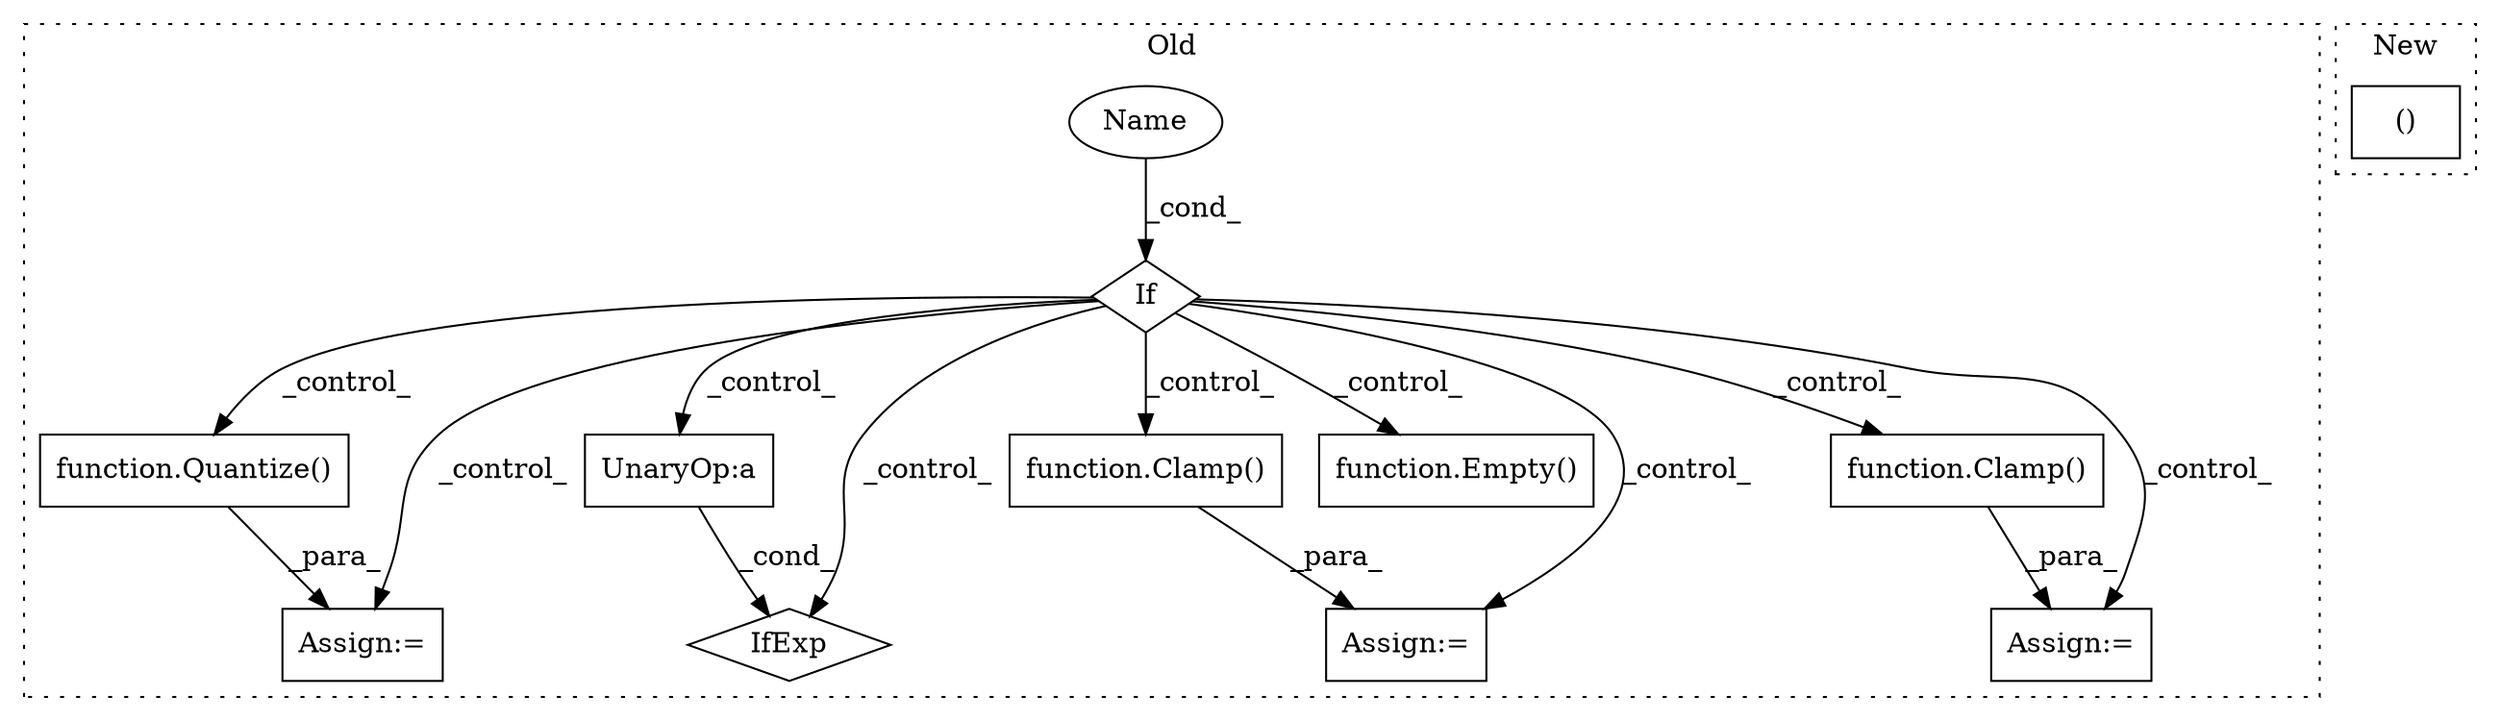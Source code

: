 digraph G {
subgraph cluster0 {
1 [label="function.Quantize()" a="75" s="16311" l="66" shape="box"];
3 [label="If" a="96" s="16266,16281" l="3,14" shape="diamond"];
4 [label="function.Clamp()" a="75" s="16605" l="30" shape="box"];
5 [label="UnaryOp:a" a="61" s="16420" l="8" shape="box"];
6 [label="function.Clamp()" a="75" s="16477" l="52" shape="box"];
7 [label="IfExp" a="51" s="16416,16428" l="4,6" shape="diamond"];
8 [label="Name" a="87" s="16269" l="12" shape="ellipse"];
9 [label="function.Empty()" a="75" s="16572" l="7" shape="box"];
10 [label="Assign:=" a="68" s="16308" l="3" shape="box"];
11 [label="Assign:=" a="68" s="16474" l="3" shape="box"];
12 [label="Assign:=" a="68" s="16602" l="3" shape="box"];
label = "Old";
style="dotted";
}
subgraph cluster1 {
2 [label="()" a="54" s="17401" l="12" shape="box"];
label = "New";
style="dotted";
}
1 -> 10 [label="_para_"];
3 -> 12 [label="_control_"];
3 -> 1 [label="_control_"];
3 -> 5 [label="_control_"];
3 -> 6 [label="_control_"];
3 -> 4 [label="_control_"];
3 -> 7 [label="_control_"];
3 -> 10 [label="_control_"];
3 -> 9 [label="_control_"];
3 -> 11 [label="_control_"];
4 -> 12 [label="_para_"];
5 -> 7 [label="_cond_"];
6 -> 11 [label="_para_"];
8 -> 3 [label="_cond_"];
}